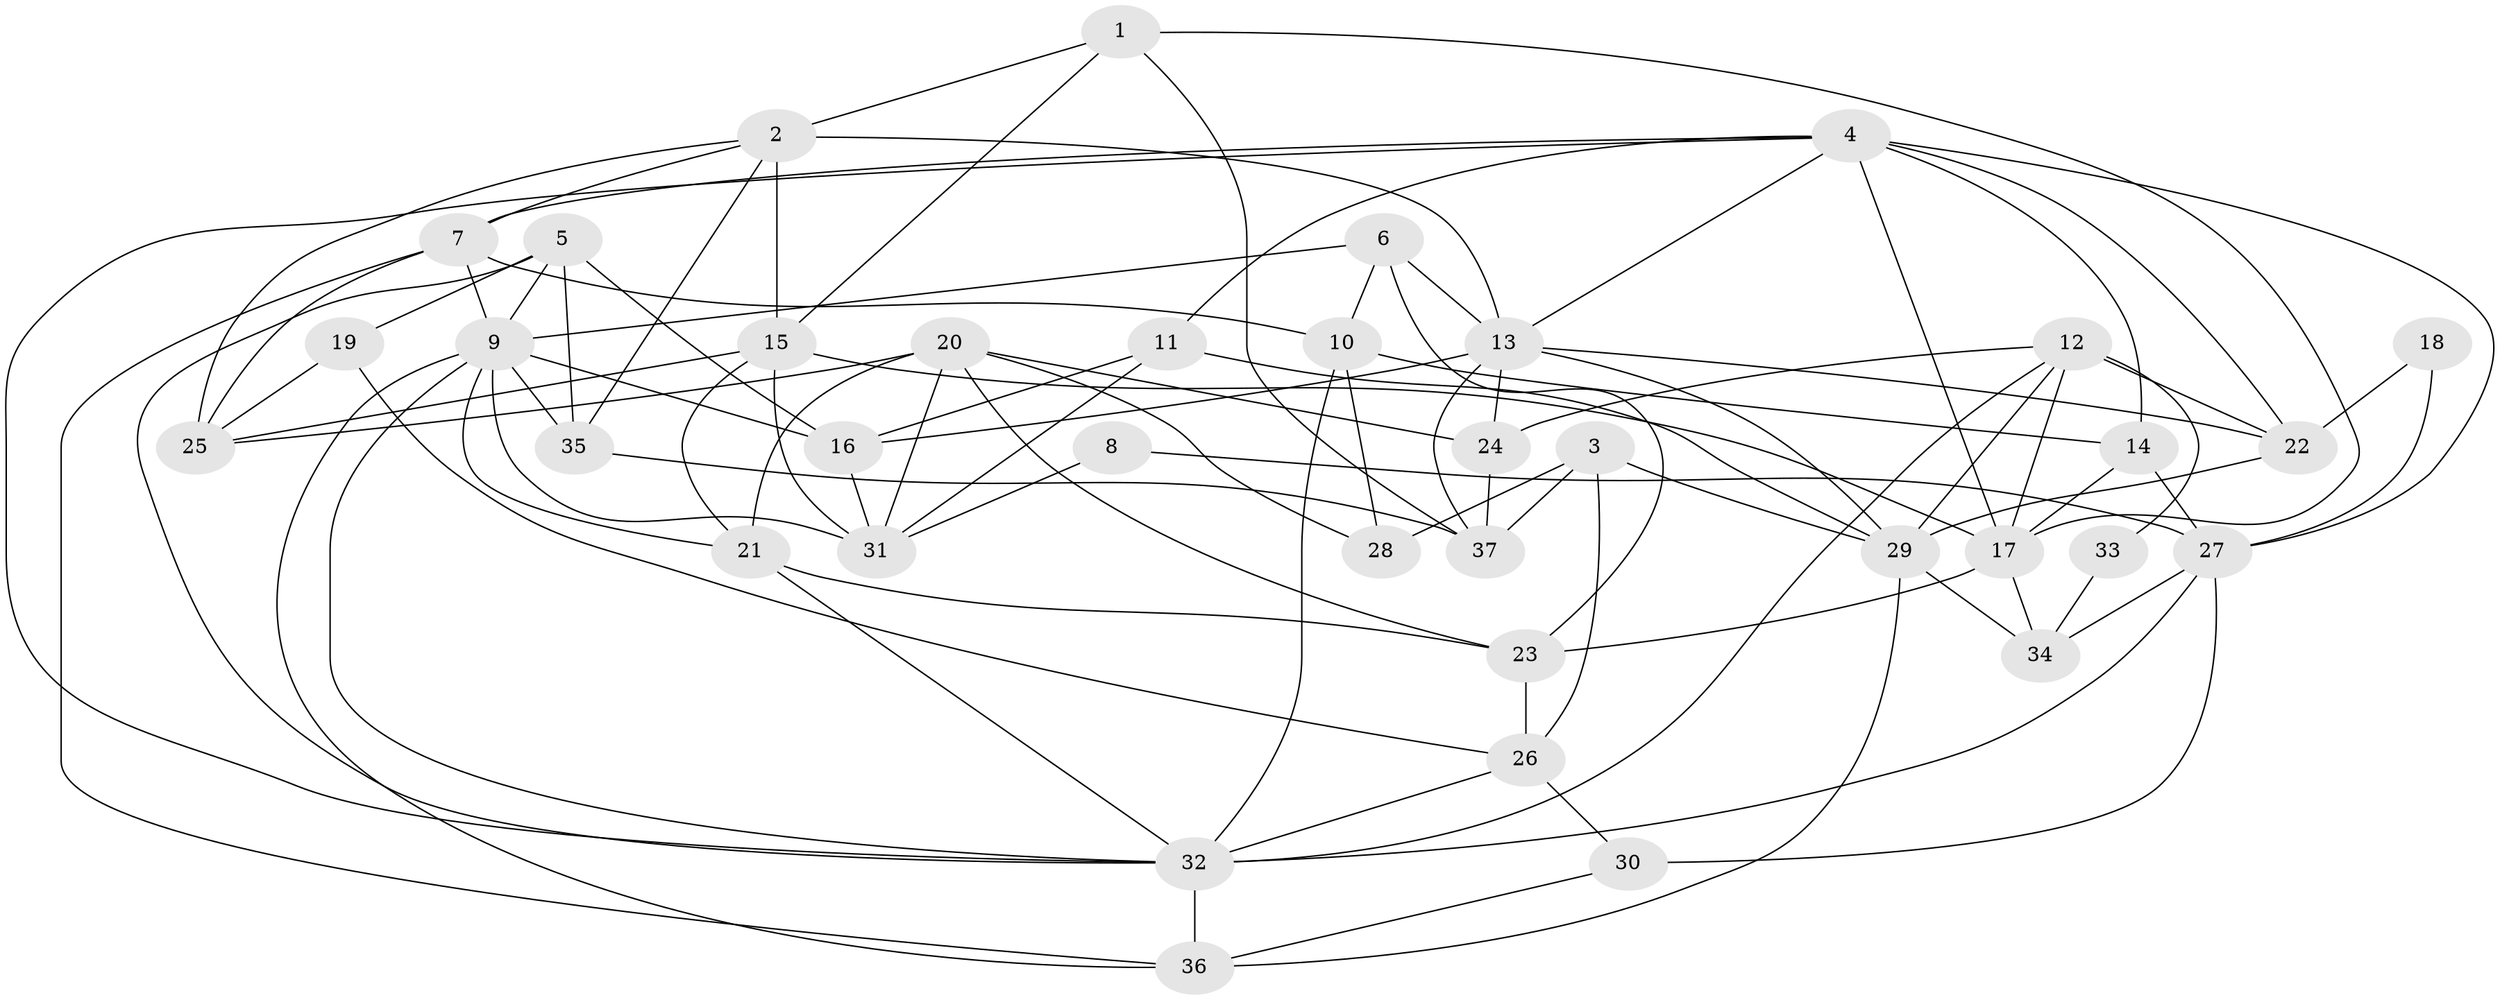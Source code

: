 // original degree distribution, {3: 0.2857142857142857, 4: 0.35714285714285715, 5: 0.21428571428571427, 2: 0.07142857142857142, 7: 0.014285714285714285, 6: 0.02857142857142857, 8: 0.02857142857142857}
// Generated by graph-tools (version 1.1) at 2025/01/03/09/25 03:01:57]
// undirected, 37 vertices, 94 edges
graph export_dot {
graph [start="1"]
  node [color=gray90,style=filled];
  1;
  2;
  3;
  4;
  5;
  6;
  7;
  8;
  9;
  10;
  11;
  12;
  13;
  14;
  15;
  16;
  17;
  18;
  19;
  20;
  21;
  22;
  23;
  24;
  25;
  26;
  27;
  28;
  29;
  30;
  31;
  32;
  33;
  34;
  35;
  36;
  37;
  1 -- 2 [weight=1.0];
  1 -- 15 [weight=1.0];
  1 -- 17 [weight=1.0];
  1 -- 37 [weight=1.0];
  2 -- 7 [weight=1.0];
  2 -- 13 [weight=2.0];
  2 -- 15 [weight=1.0];
  2 -- 25 [weight=1.0];
  2 -- 35 [weight=1.0];
  3 -- 26 [weight=1.0];
  3 -- 28 [weight=1.0];
  3 -- 29 [weight=1.0];
  3 -- 37 [weight=1.0];
  4 -- 7 [weight=1.0];
  4 -- 11 [weight=1.0];
  4 -- 13 [weight=1.0];
  4 -- 14 [weight=1.0];
  4 -- 17 [weight=1.0];
  4 -- 22 [weight=1.0];
  4 -- 27 [weight=1.0];
  4 -- 32 [weight=1.0];
  5 -- 9 [weight=1.0];
  5 -- 16 [weight=1.0];
  5 -- 19 [weight=1.0];
  5 -- 32 [weight=1.0];
  5 -- 35 [weight=1.0];
  6 -- 9 [weight=1.0];
  6 -- 10 [weight=1.0];
  6 -- 13 [weight=1.0];
  6 -- 23 [weight=1.0];
  7 -- 9 [weight=1.0];
  7 -- 10 [weight=1.0];
  7 -- 25 [weight=1.0];
  7 -- 36 [weight=1.0];
  8 -- 27 [weight=2.0];
  8 -- 31 [weight=1.0];
  9 -- 16 [weight=1.0];
  9 -- 21 [weight=1.0];
  9 -- 31 [weight=1.0];
  9 -- 32 [weight=1.0];
  9 -- 35 [weight=1.0];
  9 -- 36 [weight=1.0];
  10 -- 14 [weight=1.0];
  10 -- 28 [weight=1.0];
  10 -- 32 [weight=2.0];
  11 -- 16 [weight=1.0];
  11 -- 29 [weight=2.0];
  11 -- 31 [weight=1.0];
  12 -- 17 [weight=1.0];
  12 -- 22 [weight=2.0];
  12 -- 24 [weight=1.0];
  12 -- 29 [weight=1.0];
  12 -- 32 [weight=1.0];
  12 -- 33 [weight=1.0];
  13 -- 16 [weight=1.0];
  13 -- 22 [weight=1.0];
  13 -- 24 [weight=1.0];
  13 -- 29 [weight=1.0];
  13 -- 37 [weight=1.0];
  14 -- 17 [weight=1.0];
  14 -- 27 [weight=1.0];
  15 -- 17 [weight=1.0];
  15 -- 21 [weight=1.0];
  15 -- 25 [weight=1.0];
  15 -- 31 [weight=1.0];
  16 -- 31 [weight=1.0];
  17 -- 23 [weight=1.0];
  17 -- 34 [weight=1.0];
  18 -- 22 [weight=1.0];
  18 -- 27 [weight=2.0];
  19 -- 25 [weight=2.0];
  19 -- 26 [weight=1.0];
  20 -- 21 [weight=1.0];
  20 -- 23 [weight=1.0];
  20 -- 24 [weight=1.0];
  20 -- 25 [weight=1.0];
  20 -- 28 [weight=1.0];
  20 -- 31 [weight=1.0];
  21 -- 23 [weight=1.0];
  21 -- 32 [weight=2.0];
  22 -- 29 [weight=1.0];
  23 -- 26 [weight=1.0];
  24 -- 37 [weight=1.0];
  26 -- 30 [weight=1.0];
  26 -- 32 [weight=1.0];
  27 -- 30 [weight=2.0];
  27 -- 32 [weight=1.0];
  27 -- 34 [weight=1.0];
  29 -- 34 [weight=1.0];
  29 -- 36 [weight=1.0];
  30 -- 36 [weight=1.0];
  32 -- 36 [weight=1.0];
  33 -- 34 [weight=1.0];
  35 -- 37 [weight=1.0];
}
